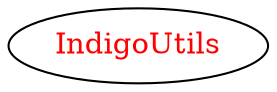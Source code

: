digraph dependencyGraph {
 concentrate=true;
 ranksep="2.0";
 rankdir="LR"; 
 splines="ortho";
"IndigoUtils" [fontcolor="red"];
}